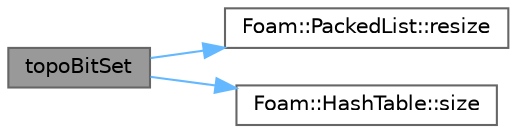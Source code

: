 digraph "topoBitSet"
{
 // LATEX_PDF_SIZE
  bgcolor="transparent";
  edge [fontname=Helvetica,fontsize=10,labelfontname=Helvetica,labelfontsize=10];
  node [fontname=Helvetica,fontsize=10,shape=box,height=0.2,width=0.4];
  rankdir="LR";
  Node1 [id="Node000001",label="topoBitSet",height=0.2,width=0.4,color="gray40", fillcolor="grey60", style="filled", fontcolor="black",tooltip=" "];
  Node1 -> Node2 [id="edge1_Node000001_Node000002",color="steelblue1",style="solid",tooltip=" "];
  Node2 [id="Node000002",label="Foam::PackedList::resize",height=0.2,width=0.4,color="grey40", fillcolor="white", style="filled",URL="$classFoam_1_1PackedList.html#a594210654ba58611d70d4c91d499e14e",tooltip=" "];
  Node1 -> Node3 [id="edge2_Node000001_Node000003",color="steelblue1",style="solid",tooltip=" "];
  Node3 [id="Node000003",label="Foam::HashTable::size",height=0.2,width=0.4,color="grey40", fillcolor="white", style="filled",URL="$classFoam_1_1HashTable.html#abc296a9a9358ca1777de98c15a4d7816",tooltip=" "];
}

